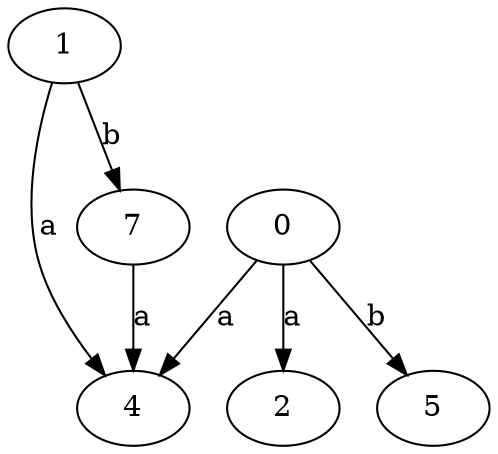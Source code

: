 strict digraph  {
1;
0;
2;
4;
5;
7;
1 -> 4  [label=a];
1 -> 7  [label=b];
0 -> 2  [label=a];
0 -> 4  [label=a];
0 -> 5  [label=b];
7 -> 4  [label=a];
}
